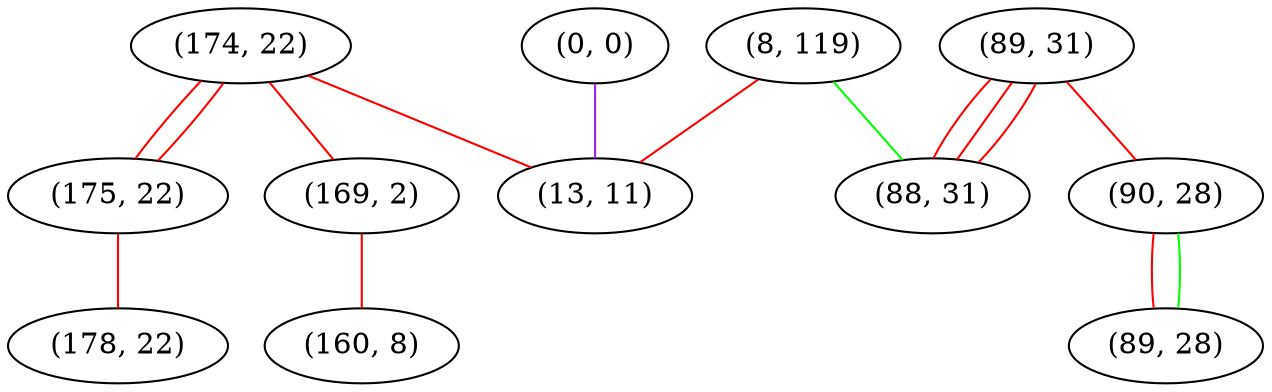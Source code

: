 graph "" {
"(174, 22)";
"(175, 22)";
"(178, 22)";
"(8, 119)";
"(89, 31)";
"(169, 2)";
"(90, 28)";
"(0, 0)";
"(89, 28)";
"(160, 8)";
"(88, 31)";
"(13, 11)";
"(174, 22)" -- "(169, 2)"  [color=red, key=0, weight=1];
"(174, 22)" -- "(175, 22)"  [color=red, key=0, weight=1];
"(174, 22)" -- "(175, 22)"  [color=red, key=1, weight=1];
"(174, 22)" -- "(13, 11)"  [color=red, key=0, weight=1];
"(175, 22)" -- "(178, 22)"  [color=red, key=0, weight=1];
"(8, 119)" -- "(88, 31)"  [color=green, key=0, weight=2];
"(8, 119)" -- "(13, 11)"  [color=red, key=0, weight=1];
"(89, 31)" -- "(90, 28)"  [color=red, key=0, weight=1];
"(89, 31)" -- "(88, 31)"  [color=red, key=0, weight=1];
"(89, 31)" -- "(88, 31)"  [color=red, key=1, weight=1];
"(89, 31)" -- "(88, 31)"  [color=red, key=2, weight=1];
"(169, 2)" -- "(160, 8)"  [color=red, key=0, weight=1];
"(90, 28)" -- "(89, 28)"  [color=red, key=0, weight=1];
"(90, 28)" -- "(89, 28)"  [color=green, key=1, weight=2];
"(0, 0)" -- "(13, 11)"  [color=purple, key=0, weight=4];
}
